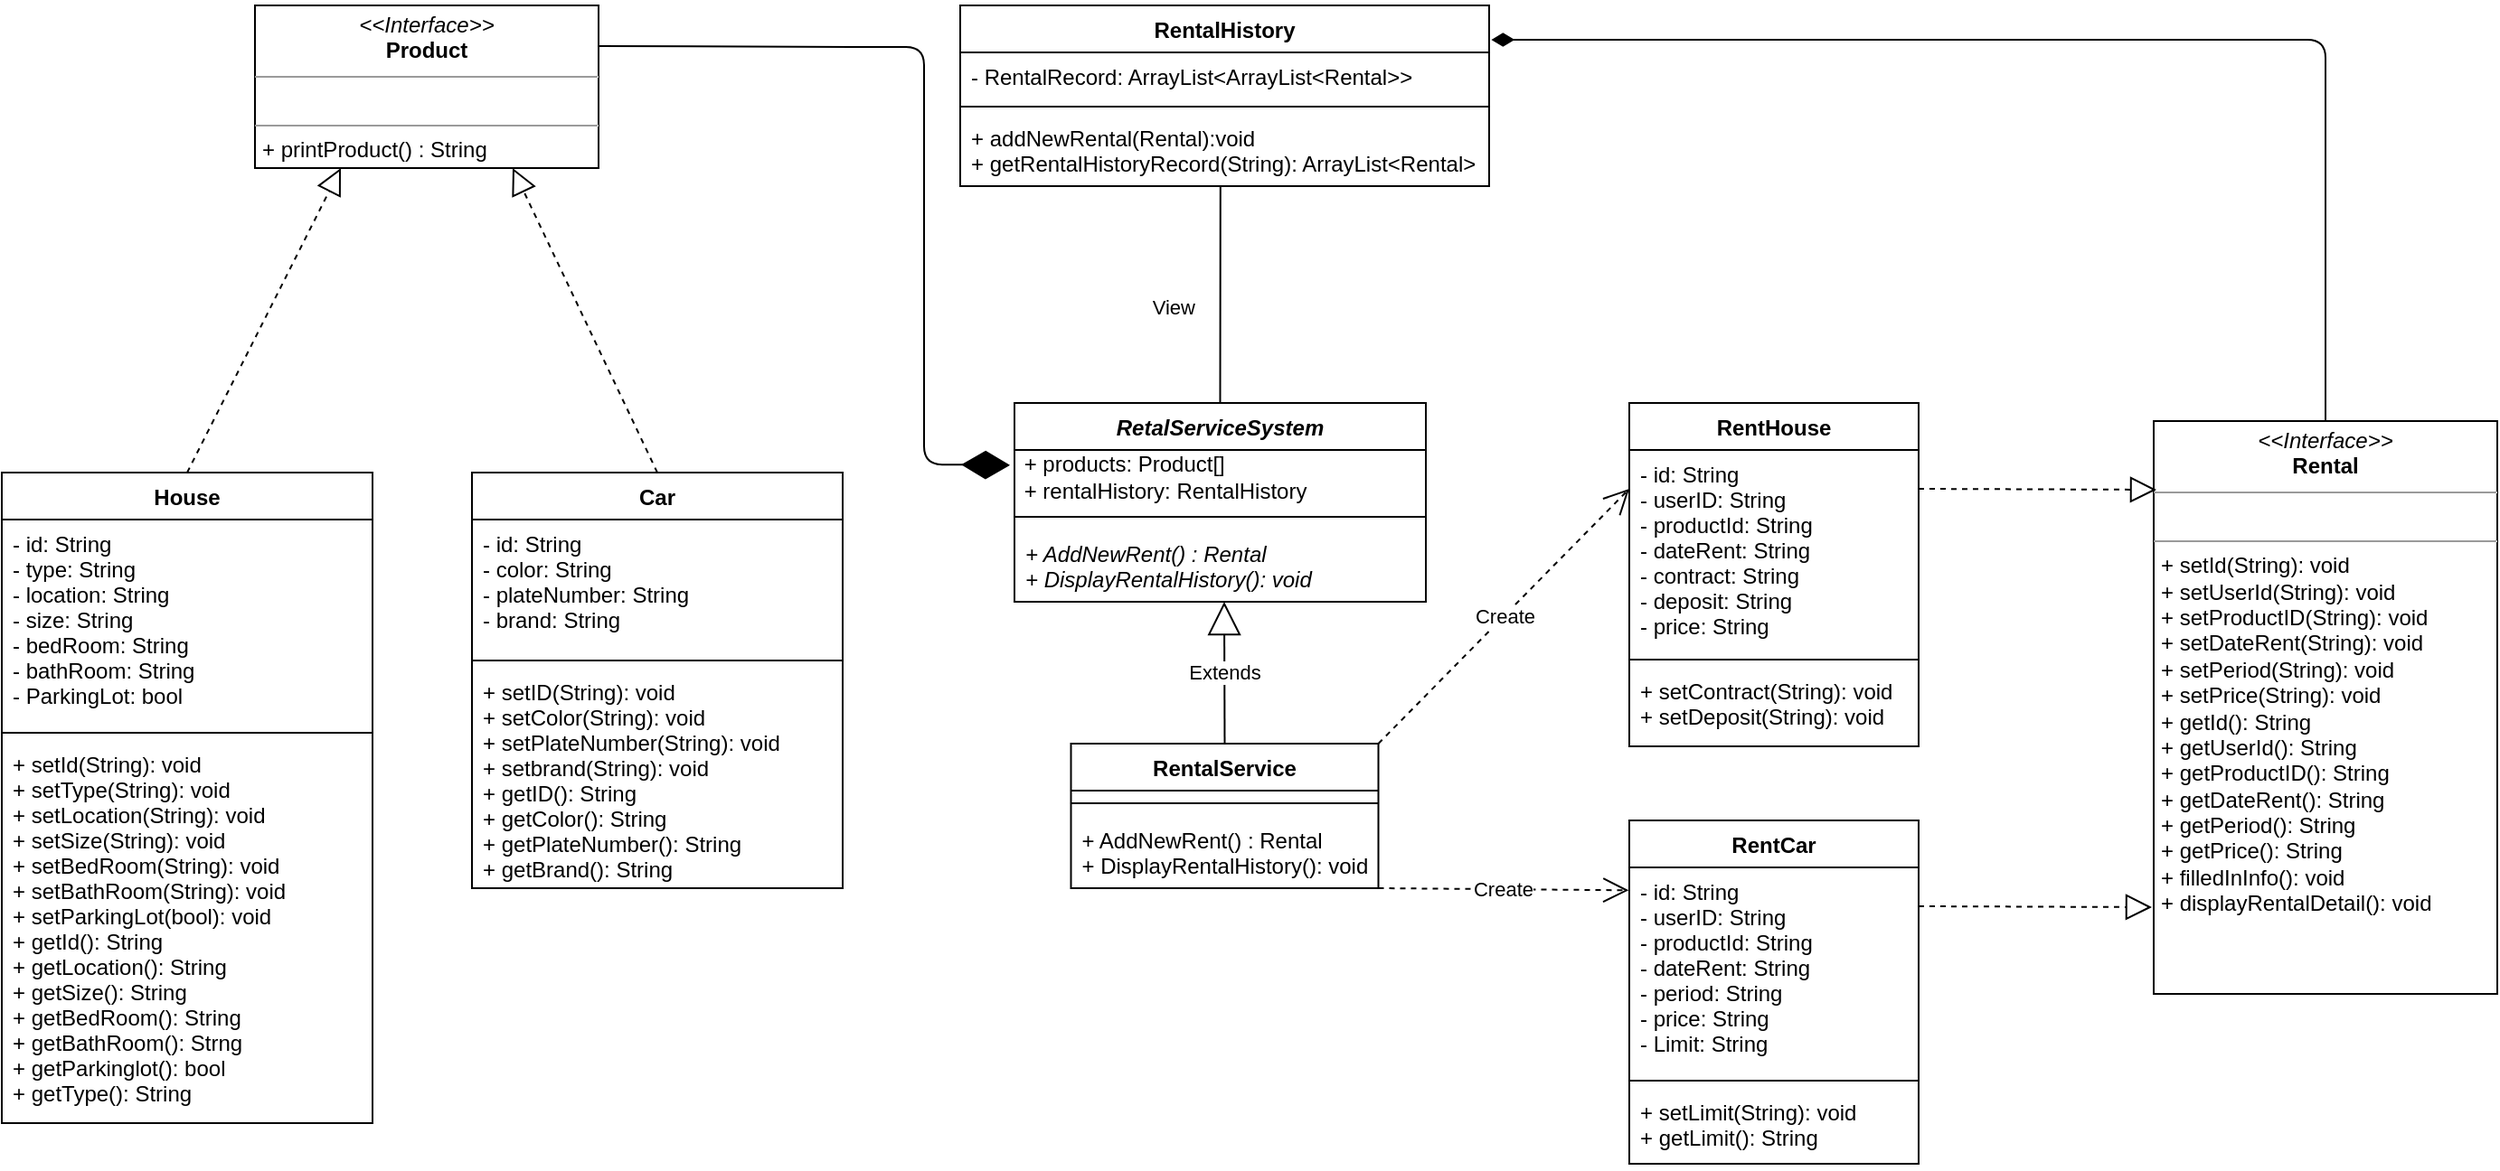 <mxfile version="13.9.9" type="device"><diagram id="OTDMFo6hQOIZJB6FfQvB" name="Page-1"><mxGraphModel dx="2031" dy="1156" grid="0" gridSize="10" guides="1" tooltips="1" connect="1" arrows="1" fold="1" page="1" pageScale="1" pageWidth="1100" pageHeight="850" math="0" shadow="0"><root><mxCell id="0"/><mxCell id="1" parent="0"/><mxCell id="B5HgVyAWI1T5vJUrxUA7-1" value="RetalServiceSystem" style="swimlane;fontStyle=3;align=center;verticalAlign=top;childLayout=stackLayout;horizontal=1;startSize=26;horizontalStack=0;resizeParent=1;resizeParentMax=0;resizeLast=0;collapsible=1;marginBottom=0;" parent="1" vertex="1"><mxGeometry x="730" y="440" width="227.5" height="110" as="geometry"><mxRectangle x="30" y="70" width="120" height="30" as="alternateBounds"/></mxGeometry></mxCell><mxCell id="nbJGgrT0C7zXLC8PXimW-2" value="&lt;span&gt;&amp;nbsp;+ products: Product[]&lt;br&gt;&amp;nbsp;+ rentalHistory: RentalHistory&lt;br&gt;&lt;/span&gt;" style="text;html=1;align=left;verticalAlign=middle;resizable=0;points=[];autosize=1;" vertex="1" parent="B5HgVyAWI1T5vJUrxUA7-1"><mxGeometry y="26" width="227.5" height="30" as="geometry"/></mxCell><mxCell id="B5HgVyAWI1T5vJUrxUA7-3" value="" style="line;strokeWidth=1;fillColor=none;align=left;verticalAlign=middle;spacingTop=-1;spacingLeft=3;spacingRight=3;rotatable=0;labelPosition=right;points=[];portConstraint=eastwest;" parent="B5HgVyAWI1T5vJUrxUA7-1" vertex="1"><mxGeometry y="56" width="227.5" height="14" as="geometry"/></mxCell><mxCell id="B5HgVyAWI1T5vJUrxUA7-4" value="+ AddNewRent() : Rental&#10;+ DisplayRentalHistory(): void " style="text;strokeColor=none;fillColor=none;align=left;verticalAlign=top;spacingLeft=4;spacingRight=4;overflow=hidden;rotatable=0;points=[[0,0.5],[1,0.5]];portConstraint=eastwest;fontStyle=2" parent="B5HgVyAWI1T5vJUrxUA7-1" vertex="1"><mxGeometry y="70" width="227.5" height="40" as="geometry"/></mxCell><mxCell id="B5HgVyAWI1T5vJUrxUA7-5" value="House" style="swimlane;fontStyle=1;align=center;verticalAlign=top;childLayout=stackLayout;horizontal=1;startSize=26;horizontalStack=0;resizeParent=1;resizeParentMax=0;resizeLast=0;collapsible=1;marginBottom=0;" parent="1" vertex="1"><mxGeometry x="170" y="478.5" width="205" height="360" as="geometry"/></mxCell><mxCell id="B5HgVyAWI1T5vJUrxUA7-6" value="- id: String&#10;- type: String&#10;- location: String&#10;- size: String&#10;- bedRoom: String&#10;- bathRoom: String&#10;- ParkingLot: bool" style="text;strokeColor=none;fillColor=none;align=left;verticalAlign=top;spacingLeft=4;spacingRight=4;overflow=hidden;rotatable=0;points=[[0,0.5],[1,0.5]];portConstraint=eastwest;" parent="B5HgVyAWI1T5vJUrxUA7-5" vertex="1"><mxGeometry y="26" width="205" height="114" as="geometry"/></mxCell><mxCell id="B5HgVyAWI1T5vJUrxUA7-7" value="" style="line;strokeWidth=1;fillColor=none;align=left;verticalAlign=middle;spacingTop=-1;spacingLeft=3;spacingRight=3;rotatable=0;labelPosition=right;points=[];portConstraint=eastwest;" parent="B5HgVyAWI1T5vJUrxUA7-5" vertex="1"><mxGeometry y="140" width="205" height="8" as="geometry"/></mxCell><mxCell id="B5HgVyAWI1T5vJUrxUA7-8" value="+ setId(String): void&#10;+ setType(String): void&#10;+ setLocation(String): void&#10;+ setSize(String): void&#10;+ setBedRoom(String): void&#10;+ setBathRoom(String): void&#10;+ setParkingLot(bool): void&#10;+ getId(): String&#10;+ getLocation(): String&#10;+ getSize(): String&#10;+ getBedRoom(): String&#10;+ getBathRoom(): Strng&#10;+ getParkinglot(): bool&#10;+ getType(): String" style="text;strokeColor=none;fillColor=none;align=left;verticalAlign=top;spacingLeft=4;spacingRight=4;overflow=hidden;rotatable=0;points=[[0,0.5],[1,0.5]];portConstraint=eastwest;" parent="B5HgVyAWI1T5vJUrxUA7-5" vertex="1"><mxGeometry y="148" width="205" height="212" as="geometry"/></mxCell><mxCell id="B5HgVyAWI1T5vJUrxUA7-9" value="Car" style="swimlane;fontStyle=1;align=center;verticalAlign=top;childLayout=stackLayout;horizontal=1;startSize=26;horizontalStack=0;resizeParent=1;resizeParentMax=0;resizeLast=0;collapsible=1;marginBottom=0;" parent="1" vertex="1"><mxGeometry x="430" y="478.5" width="205" height="230" as="geometry"/></mxCell><mxCell id="B5HgVyAWI1T5vJUrxUA7-10" value="- id: String&#10;- color: String&#10;- plateNumber: String&#10;- brand: String" style="text;strokeColor=none;fillColor=none;align=left;verticalAlign=top;spacingLeft=4;spacingRight=4;overflow=hidden;rotatable=0;points=[[0,0.5],[1,0.5]];portConstraint=eastwest;" parent="B5HgVyAWI1T5vJUrxUA7-9" vertex="1"><mxGeometry y="26" width="205" height="74" as="geometry"/></mxCell><mxCell id="B5HgVyAWI1T5vJUrxUA7-11" value="" style="line;strokeWidth=1;fillColor=none;align=left;verticalAlign=middle;spacingTop=-1;spacingLeft=3;spacingRight=3;rotatable=0;labelPosition=right;points=[];portConstraint=eastwest;" parent="B5HgVyAWI1T5vJUrxUA7-9" vertex="1"><mxGeometry y="100" width="205" height="8" as="geometry"/></mxCell><mxCell id="B5HgVyAWI1T5vJUrxUA7-12" value="+ setID(String): void&#10;+ setColor(String): void&#10;+ setPlateNumber(String): void&#10;+ setbrand(String): void&#10;+ getID(): String&#10;+ getColor(): String&#10;+ getPlateNumber(): String&#10;+ getBrand(): String" style="text;strokeColor=none;fillColor=none;align=left;verticalAlign=top;spacingLeft=4;spacingRight=4;overflow=hidden;rotatable=0;points=[[0,0.5],[1,0.5]];portConstraint=eastwest;" parent="B5HgVyAWI1T5vJUrxUA7-9" vertex="1"><mxGeometry y="108" width="205" height="122" as="geometry"/></mxCell><mxCell id="B5HgVyAWI1T5vJUrxUA7-13" value="&lt;p style=&quot;margin: 0px ; margin-top: 4px ; text-align: center&quot;&gt;&lt;i&gt;&amp;lt;&amp;lt;Interface&amp;gt;&amp;gt;&lt;/i&gt;&lt;br&gt;&lt;b&gt;Product&lt;/b&gt;&lt;/p&gt;&lt;hr size=&quot;1&quot;&gt;&lt;p style=&quot;margin: 0px ; margin-left: 4px&quot;&gt;&lt;br&gt;&lt;/p&gt;&lt;hr size=&quot;1&quot;&gt;&lt;p style=&quot;margin: 0px ; margin-left: 4px&quot;&gt;+ printProduct() : String&lt;/p&gt;" style="verticalAlign=top;align=left;overflow=fill;fontSize=12;fontFamily=Helvetica;html=1;" parent="1" vertex="1"><mxGeometry x="310" y="220" width="190" height="90" as="geometry"/></mxCell><mxCell id="B5HgVyAWI1T5vJUrxUA7-23" value="" style="endArrow=block;dashed=1;endFill=0;endSize=12;html=1;entryX=0.25;entryY=1;entryDx=0;entryDy=0;exitX=0.5;exitY=0;exitDx=0;exitDy=0;" parent="1" source="B5HgVyAWI1T5vJUrxUA7-5" target="B5HgVyAWI1T5vJUrxUA7-13" edge="1"><mxGeometry width="160" relative="1" as="geometry"><mxPoint x="1047.5" y="810" as="sourcePoint"/><mxPoint x="942.5" y="800" as="targetPoint"/></mxGeometry></mxCell><mxCell id="B5HgVyAWI1T5vJUrxUA7-24" value="" style="endArrow=block;dashed=1;endFill=0;endSize=12;html=1;exitX=0.5;exitY=0;exitDx=0;exitDy=0;entryX=0.75;entryY=1;entryDx=0;entryDy=0;" parent="1" source="B5HgVyAWI1T5vJUrxUA7-9" target="B5HgVyAWI1T5vJUrxUA7-13" edge="1"><mxGeometry width="160" relative="1" as="geometry"><mxPoint x="1572.5" y="530" as="sourcePoint"/><mxPoint x="1732.5" y="530" as="targetPoint"/></mxGeometry></mxCell><mxCell id="B5HgVyAWI1T5vJUrxUA7-26" value="RentalService" style="swimlane;fontStyle=1;align=center;verticalAlign=top;childLayout=stackLayout;horizontal=1;startSize=26;horizontalStack=0;resizeParent=1;resizeParentMax=0;resizeLast=0;collapsible=1;marginBottom=0;" parent="1" vertex="1"><mxGeometry x="761.25" y="628.5" width="170" height="80" as="geometry"/></mxCell><mxCell id="B5HgVyAWI1T5vJUrxUA7-28" value="" style="line;strokeWidth=1;fillColor=none;align=left;verticalAlign=middle;spacingTop=-1;spacingLeft=3;spacingRight=3;rotatable=0;labelPosition=right;points=[];portConstraint=eastwest;" parent="B5HgVyAWI1T5vJUrxUA7-26" vertex="1"><mxGeometry y="26" width="170" height="14" as="geometry"/></mxCell><mxCell id="B5HgVyAWI1T5vJUrxUA7-29" value="+ AddNewRent() : Rental &#10;+ DisplayRentalHistory(): void" style="text;strokeColor=none;fillColor=none;align=left;verticalAlign=top;spacingLeft=4;spacingRight=4;overflow=hidden;rotatable=0;points=[[0,0.5],[1,0.5]];portConstraint=eastwest;" parent="B5HgVyAWI1T5vJUrxUA7-26" vertex="1"><mxGeometry y="40" width="170" height="40" as="geometry"/></mxCell><mxCell id="B5HgVyAWI1T5vJUrxUA7-30" value="Extends" style="endArrow=block;endSize=16;endFill=0;html=1;exitX=0.5;exitY=0;exitDx=0;exitDy=0;" parent="1" source="B5HgVyAWI1T5vJUrxUA7-26" edge="1"><mxGeometry width="160" relative="1" as="geometry"><mxPoint x="846.15" y="620" as="sourcePoint"/><mxPoint x="846" y="550" as="targetPoint"/></mxGeometry></mxCell><mxCell id="B5HgVyAWI1T5vJUrxUA7-31" value="RentHouse" style="swimlane;fontStyle=1;align=center;verticalAlign=top;childLayout=stackLayout;horizontal=1;startSize=26;horizontalStack=0;resizeParent=1;resizeParentMax=0;resizeLast=0;collapsible=1;marginBottom=0;" parent="1" vertex="1"><mxGeometry x="1070" y="440" width="160" height="190" as="geometry"/></mxCell><mxCell id="B5HgVyAWI1T5vJUrxUA7-32" value="- id: String&#10;- userID: String&#10;- productId: String&#10;- dateRent: String&#10;- contract: String&#10;- deposit: String&#10;- price: String" style="text;strokeColor=none;fillColor=none;align=left;verticalAlign=top;spacingLeft=4;spacingRight=4;overflow=hidden;rotatable=0;points=[[0,0.5],[1,0.5]];portConstraint=eastwest;" parent="B5HgVyAWI1T5vJUrxUA7-31" vertex="1"><mxGeometry y="26" width="160" height="112" as="geometry"/></mxCell><mxCell id="B5HgVyAWI1T5vJUrxUA7-33" value="" style="line;strokeWidth=1;fillColor=none;align=left;verticalAlign=middle;spacingTop=-1;spacingLeft=3;spacingRight=3;rotatable=0;labelPosition=right;points=[];portConstraint=eastwest;" parent="B5HgVyAWI1T5vJUrxUA7-31" vertex="1"><mxGeometry y="138" width="160" height="8" as="geometry"/></mxCell><mxCell id="B5HgVyAWI1T5vJUrxUA7-34" value="+ setContract(String): void&#10;+ setDeposit(String): void" style="text;strokeColor=none;fillColor=none;align=left;verticalAlign=top;spacingLeft=4;spacingRight=4;overflow=hidden;rotatable=0;points=[[0,0.5],[1,0.5]];portConstraint=eastwest;" parent="B5HgVyAWI1T5vJUrxUA7-31" vertex="1"><mxGeometry y="146" width="160" height="44" as="geometry"/></mxCell><mxCell id="B5HgVyAWI1T5vJUrxUA7-35" value="RentCar" style="swimlane;fontStyle=1;align=center;verticalAlign=top;childLayout=stackLayout;horizontal=1;startSize=26;horizontalStack=0;resizeParent=1;resizeParentMax=0;resizeLast=0;collapsible=1;marginBottom=0;" parent="1" vertex="1"><mxGeometry x="1070" y="671" width="160" height="190" as="geometry"/></mxCell><mxCell id="B5HgVyAWI1T5vJUrxUA7-36" value="- id: String&#10;- userID: String&#10;- productId: String&#10;- dateRent: String&#10;- period: String&#10;- price: String&#10;- Limit: String" style="text;strokeColor=none;fillColor=none;align=left;verticalAlign=top;spacingLeft=4;spacingRight=4;overflow=hidden;rotatable=0;points=[[0,0.5],[1,0.5]];portConstraint=eastwest;" parent="B5HgVyAWI1T5vJUrxUA7-35" vertex="1"><mxGeometry y="26" width="160" height="114" as="geometry"/></mxCell><mxCell id="B5HgVyAWI1T5vJUrxUA7-37" value="" style="line;strokeWidth=1;fillColor=none;align=left;verticalAlign=middle;spacingTop=-1;spacingLeft=3;spacingRight=3;rotatable=0;labelPosition=right;points=[];portConstraint=eastwest;" parent="B5HgVyAWI1T5vJUrxUA7-35" vertex="1"><mxGeometry y="140" width="160" height="8" as="geometry"/></mxCell><mxCell id="B5HgVyAWI1T5vJUrxUA7-38" value="+ setLimit(String): void&#10;+ getLimit(): String" style="text;strokeColor=none;fillColor=none;align=left;verticalAlign=top;spacingLeft=4;spacingRight=4;overflow=hidden;rotatable=0;points=[[0,0.5],[1,0.5]];portConstraint=eastwest;" parent="B5HgVyAWI1T5vJUrxUA7-35" vertex="1"><mxGeometry y="148" width="160" height="42" as="geometry"/></mxCell><mxCell id="B5HgVyAWI1T5vJUrxUA7-39" value="Create" style="endArrow=open;endSize=12;dashed=1;html=1;exitX=1;exitY=0;exitDx=0;exitDy=0;entryX=0;entryY=0.25;entryDx=0;entryDy=0;" parent="1" source="B5HgVyAWI1T5vJUrxUA7-26" target="B5HgVyAWI1T5vJUrxUA7-31" edge="1"><mxGeometry width="160" relative="1" as="geometry"><mxPoint x="1282.5" y="500" as="sourcePoint"/><mxPoint x="1442.5" y="500" as="targetPoint"/></mxGeometry></mxCell><mxCell id="B5HgVyAWI1T5vJUrxUA7-40" value="Create" style="endArrow=open;endSize=12;dashed=1;html=1;exitX=1;exitY=1;exitDx=0;exitDy=0;entryX=-0.002;entryY=0.111;entryDx=0;entryDy=0;entryPerimeter=0;" parent="1" source="B5HgVyAWI1T5vJUrxUA7-26" target="B5HgVyAWI1T5vJUrxUA7-36" edge="1"><mxGeometry width="160" relative="1" as="geometry"><mxPoint x="932.5" y="670" as="sourcePoint"/><mxPoint x="1061.5" y="694" as="targetPoint"/></mxGeometry></mxCell><mxCell id="B5HgVyAWI1T5vJUrxUA7-44" value="&lt;p style=&quot;margin: 0px ; margin-top: 4px ; text-align: center&quot;&gt;&lt;i&gt;&amp;lt;&amp;lt;Interface&amp;gt;&amp;gt;&lt;/i&gt;&lt;br&gt;&lt;b&gt;Rental&lt;/b&gt;&lt;/p&gt;&lt;hr size=&quot;1&quot;&gt;&lt;p style=&quot;margin: 0px ; margin-left: 4px&quot;&gt;&lt;br&gt;&lt;/p&gt;&lt;hr size=&quot;1&quot;&gt;&lt;p style=&quot;margin: 0px ; margin-left: 4px&quot;&gt;+ setId(String): void&lt;br style=&quot;padding: 0px ; margin: 0px&quot;&gt;+ setUserId(String): void&lt;br style=&quot;padding: 0px ; margin: 0px&quot;&gt;+ setProductID(String): void&lt;br style=&quot;padding: 0px ; margin: 0px&quot;&gt;+ setDateRent(String): void&lt;br style=&quot;padding: 0px ; margin: 0px&quot;&gt;+ setPeriod(String): void&lt;br style=&quot;padding: 0px ; margin: 0px&quot;&gt;+ setPrice(String): void&lt;br style=&quot;padding: 0px ; margin: 0px&quot;&gt;+ getId(): String&lt;br style=&quot;padding: 0px ; margin: 0px&quot;&gt;+ getUserId(): String&lt;br style=&quot;padding: 0px ; margin: 0px&quot;&gt;+ getProductID(): String&lt;br style=&quot;padding: 0px ; margin: 0px&quot;&gt;+ getDateRent(): String&lt;br style=&quot;padding: 0px ; margin: 0px&quot;&gt;+ getPeriod(): String&lt;br style=&quot;padding: 0px ; margin: 0px&quot;&gt;+ getPrice(): String&lt;br&gt;&lt;/p&gt;&lt;p style=&quot;margin: 0px ; margin-left: 4px&quot;&gt;+ filledInInfo(): void&lt;/p&gt;&lt;p style=&quot;margin: 0px ; margin-left: 4px&quot;&gt;+ displayRentalDetail(): void&lt;/p&gt;" style="verticalAlign=top;align=left;overflow=fill;fontSize=12;fontFamily=Helvetica;html=1;" parent="1" vertex="1"><mxGeometry x="1360" y="450" width="190" height="317" as="geometry"/></mxCell><mxCell id="B5HgVyAWI1T5vJUrxUA7-45" value="" style="endArrow=block;dashed=1;endFill=0;endSize=12;html=1;exitX=1;exitY=0.25;exitDx=0;exitDy=0;" parent="1" source="B5HgVyAWI1T5vJUrxUA7-31" edge="1"><mxGeometry width="160" relative="1" as="geometry"><mxPoint x="1240" y="620" as="sourcePoint"/><mxPoint x="1361.5" y="488" as="targetPoint"/></mxGeometry></mxCell><mxCell id="B5HgVyAWI1T5vJUrxUA7-46" value="" style="endArrow=block;dashed=1;endFill=0;endSize=12;html=1;exitX=1;exitY=0.25;exitDx=0;exitDy=0;" parent="1" source="B5HgVyAWI1T5vJUrxUA7-35" edge="1"><mxGeometry width="160" relative="1" as="geometry"><mxPoint x="1240" y="620" as="sourcePoint"/><mxPoint x="1359" y="719" as="targetPoint"/></mxGeometry></mxCell><mxCell id="B5HgVyAWI1T5vJUrxUA7-47" value="RentalHistory" style="swimlane;fontStyle=1;align=center;verticalAlign=top;childLayout=stackLayout;horizontal=1;startSize=26;horizontalStack=0;resizeParent=1;resizeParentMax=0;resizeLast=0;collapsible=1;marginBottom=0;" parent="1" vertex="1"><mxGeometry x="700" y="220" width="292.5" height="100" as="geometry"/></mxCell><mxCell id="B5HgVyAWI1T5vJUrxUA7-48" value="- RentalRecord: ArrayList&lt;ArrayList&lt;Rental&gt;&gt;" style="text;strokeColor=none;fillColor=none;align=left;verticalAlign=top;spacingLeft=4;spacingRight=4;overflow=hidden;rotatable=0;points=[[0,0.5],[1,0.5]];portConstraint=eastwest;" parent="B5HgVyAWI1T5vJUrxUA7-47" vertex="1"><mxGeometry y="26" width="292.5" height="26" as="geometry"/></mxCell><mxCell id="B5HgVyAWI1T5vJUrxUA7-49" value="" style="line;strokeWidth=1;fillColor=none;align=left;verticalAlign=middle;spacingTop=-1;spacingLeft=3;spacingRight=3;rotatable=0;labelPosition=right;points=[];portConstraint=eastwest;" parent="B5HgVyAWI1T5vJUrxUA7-47" vertex="1"><mxGeometry y="52" width="292.5" height="8" as="geometry"/></mxCell><mxCell id="B5HgVyAWI1T5vJUrxUA7-50" value="+ addNewRental(Rental):void&#10;+ getRentalHistoryRecord(String): ArrayList&lt;Rental&gt;" style="text;strokeColor=none;fillColor=none;align=left;verticalAlign=top;spacingLeft=4;spacingRight=4;overflow=hidden;rotatable=0;points=[[0,0.5],[1,0.5]];portConstraint=eastwest;" parent="B5HgVyAWI1T5vJUrxUA7-47" vertex="1"><mxGeometry y="60" width="292.5" height="40" as="geometry"/></mxCell><mxCell id="B5HgVyAWI1T5vJUrxUA7-53" value="" style="html=1;endArrow=diamondThin;endFill=1;edgeStyle=elbowEdgeStyle;elbow=vertical;endSize=10;entryX=1.004;entryY=0.188;entryDx=0;entryDy=0;entryPerimeter=0;exitX=0.5;exitY=0;exitDx=0;exitDy=0;" parent="1" source="B5HgVyAWI1T5vJUrxUA7-44" target="B5HgVyAWI1T5vJUrxUA7-47" edge="1"><mxGeometry width="160" relative="1" as="geometry"><mxPoint x="1350" y="280" as="sourcePoint"/><mxPoint x="1003" y="911" as="targetPoint"/><Array as="points"><mxPoint x="1170" y="239"/></Array></mxGeometry></mxCell><mxCell id="B5HgVyAWI1T5vJUrxUA7-58" value="" style="endArrow=diamondThin;endFill=1;endSize=24;html=1;entryX=-0.011;entryY=0.28;entryDx=0;entryDy=0;exitX=1;exitY=0.25;exitDx=0;exitDy=0;entryPerimeter=0;" parent="1" source="B5HgVyAWI1T5vJUrxUA7-13" target="nbJGgrT0C7zXLC8PXimW-2" edge="1"><mxGeometry width="160" relative="1" as="geometry"><mxPoint x="862.5" y="730" as="sourcePoint"/><mxPoint x="1022.5" y="730" as="targetPoint"/><Array as="points"><mxPoint x="650" y="243"/><mxPoint x="680" y="243"/><mxPoint x="680" y="306"/><mxPoint x="680" y="376"/><mxPoint x="680" y="474"/></Array></mxGeometry></mxCell><mxCell id="nbJGgrT0C7zXLC8PXimW-10" value="" style="endArrow=none;html=1;edgeStyle=orthogonalEdgeStyle;exitX=0.492;exitY=1;exitDx=0;exitDy=0;exitPerimeter=0;entryX=0.5;entryY=0;entryDx=0;entryDy=0;" edge="1" parent="1" source="B5HgVyAWI1T5vJUrxUA7-50" target="B5HgVyAWI1T5vJUrxUA7-1"><mxGeometry relative="1" as="geometry"><mxPoint x="740" y="420" as="sourcePoint"/><mxPoint x="900" y="420" as="targetPoint"/><Array as="points"><mxPoint x="844" y="322"/></Array></mxGeometry></mxCell><mxCell id="nbJGgrT0C7zXLC8PXimW-12" value="View" style="edgeLabel;resizable=0;html=1;align=right;verticalAlign=bottom;" connectable="0" vertex="1" parent="nbJGgrT0C7zXLC8PXimW-10"><mxGeometry x="1" relative="1" as="geometry"><mxPoint x="-13.75" y="-44.0" as="offset"/></mxGeometry></mxCell></root></mxGraphModel></diagram></mxfile>